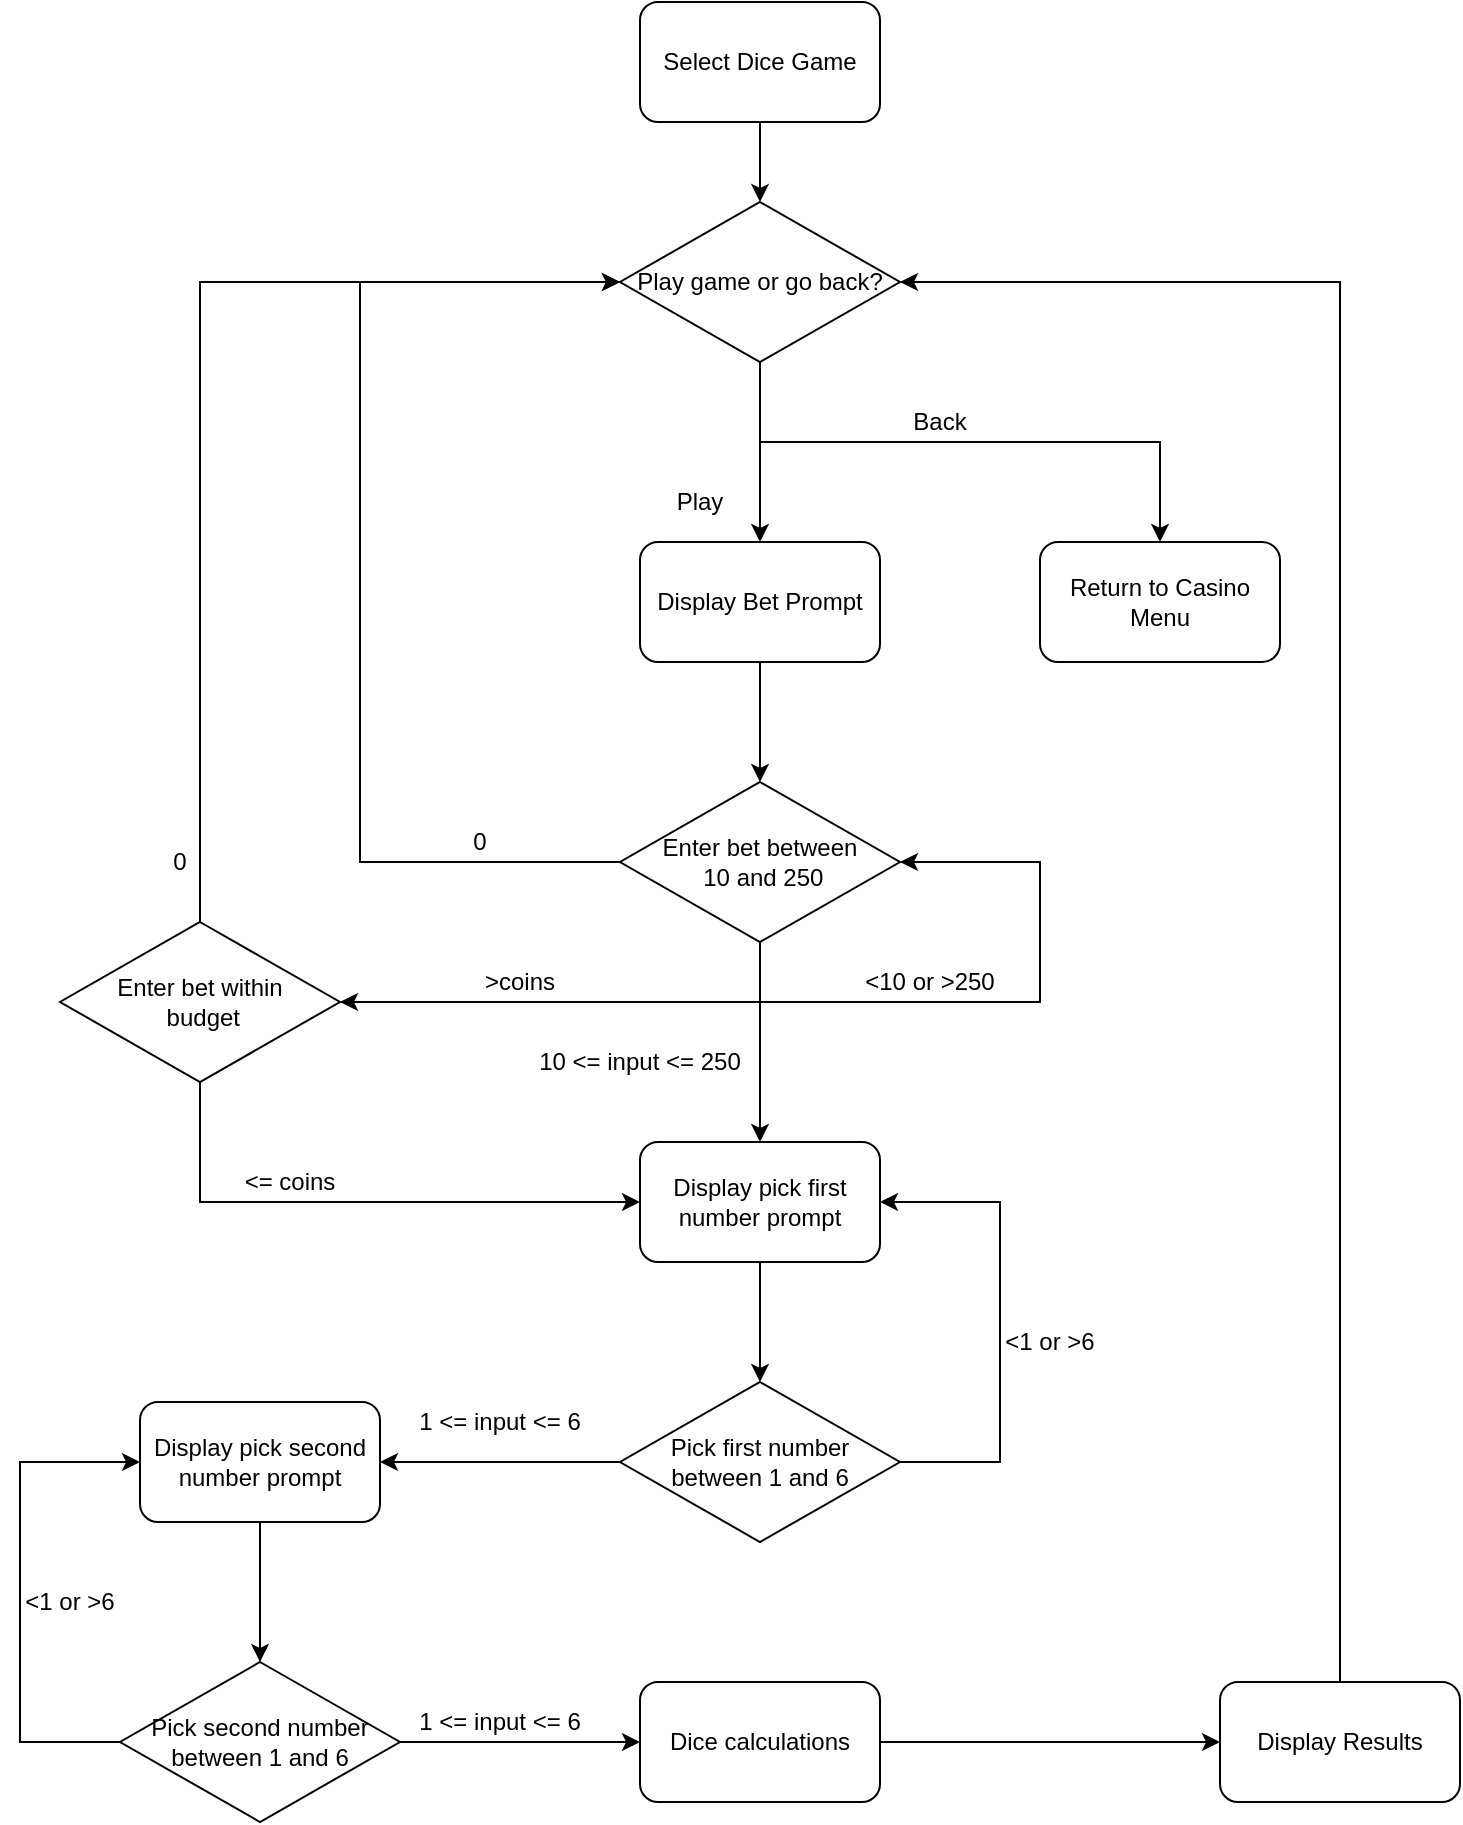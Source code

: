 <mxfile version="13.9.9" type="device"><diagram id="Cy3fT9kp95QcJfES7R8K" name="Page-1"><mxGraphModel dx="1422" dy="822" grid="1" gridSize="10" guides="1" tooltips="1" connect="1" arrows="1" fold="1" page="1" pageScale="1" pageWidth="850" pageHeight="1100" math="0" shadow="0"><root><mxCell id="0"/><mxCell id="1" parent="0"/><mxCell id="xI5jjMZP2mX-LGI3Pvpe-1" value="Play game or go back?" style="rhombus;whiteSpace=wrap;html=1;" vertex="1" parent="1"><mxGeometry x="350" y="260" width="140" height="80" as="geometry"/></mxCell><mxCell id="xI5jjMZP2mX-LGI3Pvpe-2" value="Select Dice Game" style="rounded=1;whiteSpace=wrap;html=1;" vertex="1" parent="1"><mxGeometry x="360" y="160" width="120" height="60" as="geometry"/></mxCell><mxCell id="xI5jjMZP2mX-LGI3Pvpe-5" style="edgeStyle=orthogonalEdgeStyle;rounded=0;orthogonalLoop=1;jettySize=auto;html=1;exitX=0.5;exitY=1;exitDx=0;exitDy=0;" edge="1" parent="1" source="xI5jjMZP2mX-LGI3Pvpe-1" target="xI5jjMZP2mX-LGI3Pvpe-1"><mxGeometry relative="1" as="geometry"/></mxCell><mxCell id="xI5jjMZP2mX-LGI3Pvpe-7" value="Return to Casino Menu" style="rounded=1;whiteSpace=wrap;html=1;" vertex="1" parent="1"><mxGeometry x="560" y="430" width="120" height="60" as="geometry"/></mxCell><mxCell id="xI5jjMZP2mX-LGI3Pvpe-9" value="" style="endArrow=classic;html=1;exitX=0.5;exitY=1;exitDx=0;exitDy=0;entryX=0.5;entryY=0;entryDx=0;entryDy=0;" edge="1" parent="1" source="xI5jjMZP2mX-LGI3Pvpe-2" target="xI5jjMZP2mX-LGI3Pvpe-1"><mxGeometry width="50" height="50" relative="1" as="geometry"><mxPoint x="490" y="440" as="sourcePoint"/><mxPoint x="540" y="390" as="targetPoint"/></mxGeometry></mxCell><mxCell id="xI5jjMZP2mX-LGI3Pvpe-10" value="" style="endArrow=classic;html=1;exitX=0.5;exitY=1;exitDx=0;exitDy=0;entryX=0.5;entryY=0;entryDx=0;entryDy=0;rounded=0;" edge="1" parent="1" source="xI5jjMZP2mX-LGI3Pvpe-1" target="xI5jjMZP2mX-LGI3Pvpe-7"><mxGeometry width="50" height="50" relative="1" as="geometry"><mxPoint x="500" y="480" as="sourcePoint"/><mxPoint x="550" y="430" as="targetPoint"/><Array as="points"><mxPoint x="420" y="380"/><mxPoint x="620" y="380"/></Array></mxGeometry></mxCell><mxCell id="xI5jjMZP2mX-LGI3Pvpe-11" value="Back" style="text;html=1;strokeColor=none;fillColor=none;align=center;verticalAlign=middle;whiteSpace=wrap;rounded=0;" vertex="1" parent="1"><mxGeometry x="490" y="360" width="40" height="20" as="geometry"/></mxCell><mxCell id="xI5jjMZP2mX-LGI3Pvpe-12" value="" style="endArrow=classic;html=1;exitX=0.5;exitY=1;exitDx=0;exitDy=0;" edge="1" parent="1" source="xI5jjMZP2mX-LGI3Pvpe-1" target="xI5jjMZP2mX-LGI3Pvpe-13"><mxGeometry width="50" height="50" relative="1" as="geometry"><mxPoint x="310" y="590" as="sourcePoint"/><mxPoint x="420" y="510" as="targetPoint"/></mxGeometry></mxCell><mxCell id="xI5jjMZP2mX-LGI3Pvpe-13" value="Display Bet Prompt" style="rounded=1;whiteSpace=wrap;html=1;" vertex="1" parent="1"><mxGeometry x="360" y="430" width="120" height="60" as="geometry"/></mxCell><mxCell id="xI5jjMZP2mX-LGI3Pvpe-14" value="Play" style="text;html=1;strokeColor=none;fillColor=none;align=center;verticalAlign=middle;whiteSpace=wrap;rounded=0;" vertex="1" parent="1"><mxGeometry x="370" y="400" width="40" height="20" as="geometry"/></mxCell><mxCell id="xI5jjMZP2mX-LGI3Pvpe-15" value="Enter bet between&lt;br&gt;&amp;nbsp;10 and 250" style="rhombus;whiteSpace=wrap;html=1;" vertex="1" parent="1"><mxGeometry x="350" y="550" width="140" height="80" as="geometry"/></mxCell><mxCell id="xI5jjMZP2mX-LGI3Pvpe-16" value="" style="endArrow=classic;html=1;exitX=0.5;exitY=1;exitDx=0;exitDy=0;entryX=0.5;entryY=0;entryDx=0;entryDy=0;" edge="1" parent="1" source="xI5jjMZP2mX-LGI3Pvpe-13" target="xI5jjMZP2mX-LGI3Pvpe-15"><mxGeometry width="50" height="50" relative="1" as="geometry"><mxPoint x="530" y="660" as="sourcePoint"/><mxPoint x="580" y="610" as="targetPoint"/></mxGeometry></mxCell><mxCell id="xI5jjMZP2mX-LGI3Pvpe-17" value="" style="endArrow=classic;html=1;exitX=0;exitY=0.5;exitDx=0;exitDy=0;entryX=0;entryY=0.5;entryDx=0;entryDy=0;rounded=0;" edge="1" parent="1" source="xI5jjMZP2mX-LGI3Pvpe-15" target="xI5jjMZP2mX-LGI3Pvpe-1"><mxGeometry width="50" height="50" relative="1" as="geometry"><mxPoint x="460" y="720" as="sourcePoint"/><mxPoint x="300" y="680" as="targetPoint"/><Array as="points"><mxPoint x="220" y="590"/><mxPoint x="220" y="300"/></Array></mxGeometry></mxCell><mxCell id="xI5jjMZP2mX-LGI3Pvpe-18" value="0" style="text;html=1;strokeColor=none;fillColor=none;align=center;verticalAlign=middle;whiteSpace=wrap;rounded=0;" vertex="1" parent="1"><mxGeometry x="260" y="570" width="40" height="20" as="geometry"/></mxCell><mxCell id="xI5jjMZP2mX-LGI3Pvpe-20" value="" style="endArrow=classic;html=1;exitX=0.5;exitY=1;exitDx=0;exitDy=0;" edge="1" parent="1" source="xI5jjMZP2mX-LGI3Pvpe-15" target="xI5jjMZP2mX-LGI3Pvpe-23"><mxGeometry width="50" height="50" relative="1" as="geometry"><mxPoint x="440" y="720" as="sourcePoint"/><mxPoint x="420" y="730" as="targetPoint"/></mxGeometry></mxCell><mxCell id="xI5jjMZP2mX-LGI3Pvpe-21" value="Display pick second number prompt" style="rounded=1;whiteSpace=wrap;html=1;" vertex="1" parent="1"><mxGeometry x="110" y="860" width="120" height="60" as="geometry"/></mxCell><mxCell id="xI5jjMZP2mX-LGI3Pvpe-23" value="Display pick first number prompt" style="rounded=1;whiteSpace=wrap;html=1;" vertex="1" parent="1"><mxGeometry x="360" y="730" width="120" height="60" as="geometry"/></mxCell><mxCell id="xI5jjMZP2mX-LGI3Pvpe-24" value="" style="endArrow=classic;html=1;exitX=0.5;exitY=1;exitDx=0;exitDy=0;entryX=1;entryY=0.5;entryDx=0;entryDy=0;rounded=0;" edge="1" parent="1" source="xI5jjMZP2mX-LGI3Pvpe-15" target="xI5jjMZP2mX-LGI3Pvpe-15"><mxGeometry width="50" height="50" relative="1" as="geometry"><mxPoint x="420" y="640" as="sourcePoint"/><mxPoint x="550" y="640" as="targetPoint"/><Array as="points"><mxPoint x="420" y="660"/><mxPoint x="560" y="660"/><mxPoint x="560" y="590"/></Array></mxGeometry></mxCell><mxCell id="xI5jjMZP2mX-LGI3Pvpe-25" value="&amp;lt;10 or &amp;gt;250" style="text;html=1;strokeColor=none;fillColor=none;align=center;verticalAlign=middle;whiteSpace=wrap;rounded=0;" vertex="1" parent="1"><mxGeometry x="470" y="640" width="70" height="20" as="geometry"/></mxCell><mxCell id="xI5jjMZP2mX-LGI3Pvpe-26" value="10 &amp;lt;= input &amp;lt;= 250" style="text;html=1;strokeColor=none;fillColor=none;align=center;verticalAlign=middle;whiteSpace=wrap;rounded=0;" vertex="1" parent="1"><mxGeometry x="300" y="680" width="120" height="20" as="geometry"/></mxCell><mxCell id="xI5jjMZP2mX-LGI3Pvpe-27" value="Pick first number between 1 and 6" style="rhombus;whiteSpace=wrap;html=1;" vertex="1" parent="1"><mxGeometry x="350" y="850" width="140" height="80" as="geometry"/></mxCell><mxCell id="xI5jjMZP2mX-LGI3Pvpe-28" value="" style="endArrow=classic;html=1;exitX=0.5;exitY=1;exitDx=0;exitDy=0;" edge="1" parent="1" source="xI5jjMZP2mX-LGI3Pvpe-23" target="xI5jjMZP2mX-LGI3Pvpe-27"><mxGeometry width="50" height="50" relative="1" as="geometry"><mxPoint x="510" y="870" as="sourcePoint"/><mxPoint x="700" y="850" as="targetPoint"/></mxGeometry></mxCell><mxCell id="xI5jjMZP2mX-LGI3Pvpe-29" value="" style="endArrow=classic;html=1;exitX=1;exitY=0.5;exitDx=0;exitDy=0;entryX=1;entryY=0.5;entryDx=0;entryDy=0;rounded=0;" edge="1" parent="1" source="xI5jjMZP2mX-LGI3Pvpe-27" target="xI5jjMZP2mX-LGI3Pvpe-23"><mxGeometry width="50" height="50" relative="1" as="geometry"><mxPoint x="500" y="940" as="sourcePoint"/><mxPoint x="510" y="800" as="targetPoint"/><Array as="points"><mxPoint x="540" y="890"/><mxPoint x="540" y="760"/></Array></mxGeometry></mxCell><mxCell id="xI5jjMZP2mX-LGI3Pvpe-30" value="" style="endArrow=classic;html=1;exitX=0;exitY=0.5;exitDx=0;exitDy=0;" edge="1" parent="1" source="xI5jjMZP2mX-LGI3Pvpe-27" target="xI5jjMZP2mX-LGI3Pvpe-21"><mxGeometry width="50" height="50" relative="1" as="geometry"><mxPoint x="610" y="990" as="sourcePoint"/><mxPoint x="660" y="940" as="targetPoint"/></mxGeometry></mxCell><mxCell id="xI5jjMZP2mX-LGI3Pvpe-31" value="Pick second number between 1 and 6" style="rhombus;whiteSpace=wrap;html=1;" vertex="1" parent="1"><mxGeometry x="100" y="990" width="140" height="80" as="geometry"/></mxCell><mxCell id="xI5jjMZP2mX-LGI3Pvpe-32" value="" style="endArrow=classic;html=1;exitX=0.5;exitY=1;exitDx=0;exitDy=0;entryX=0.5;entryY=0;entryDx=0;entryDy=0;" edge="1" parent="1" source="xI5jjMZP2mX-LGI3Pvpe-21" target="xI5jjMZP2mX-LGI3Pvpe-31"><mxGeometry width="50" height="50" relative="1" as="geometry"><mxPoint x="350" y="1020" as="sourcePoint"/><mxPoint x="400" y="970" as="targetPoint"/></mxGeometry></mxCell><mxCell id="xI5jjMZP2mX-LGI3Pvpe-33" value="" style="endArrow=classic;html=1;exitX=0;exitY=0.5;exitDx=0;exitDy=0;entryX=0;entryY=0.5;entryDx=0;entryDy=0;rounded=0;" edge="1" parent="1" source="xI5jjMZP2mX-LGI3Pvpe-31" target="xI5jjMZP2mX-LGI3Pvpe-21"><mxGeometry width="50" height="50" relative="1" as="geometry"><mxPoint x="370" y="1070" as="sourcePoint"/><mxPoint x="420" y="1020" as="targetPoint"/><Array as="points"><mxPoint x="50" y="1030"/><mxPoint x="50" y="890"/></Array></mxGeometry></mxCell><mxCell id="xI5jjMZP2mX-LGI3Pvpe-34" value="" style="endArrow=classic;html=1;exitX=1;exitY=0.5;exitDx=0;exitDy=0;entryX=0;entryY=0.5;entryDx=0;entryDy=0;" edge="1" parent="1" source="xI5jjMZP2mX-LGI3Pvpe-31" target="xI5jjMZP2mX-LGI3Pvpe-35"><mxGeometry width="50" height="50" relative="1" as="geometry"><mxPoint x="410" y="1040" as="sourcePoint"/><mxPoint x="390" y="1030" as="targetPoint"/></mxGeometry></mxCell><mxCell id="xI5jjMZP2mX-LGI3Pvpe-35" value="Dice calculations" style="rounded=1;whiteSpace=wrap;html=1;" vertex="1" parent="1"><mxGeometry x="360" y="1000" width="120" height="60" as="geometry"/></mxCell><mxCell id="xI5jjMZP2mX-LGI3Pvpe-36" value="" style="endArrow=classic;html=1;exitX=1;exitY=0.5;exitDx=0;exitDy=0;entryX=0;entryY=0.5;entryDx=0;entryDy=0;" edge="1" parent="1" source="xI5jjMZP2mX-LGI3Pvpe-35" target="xI5jjMZP2mX-LGI3Pvpe-37"><mxGeometry width="50" height="50" relative="1" as="geometry"><mxPoint x="540" y="1110" as="sourcePoint"/><mxPoint x="580" y="1030" as="targetPoint"/></mxGeometry></mxCell><mxCell id="xI5jjMZP2mX-LGI3Pvpe-37" value="Display Results" style="rounded=1;whiteSpace=wrap;html=1;" vertex="1" parent="1"><mxGeometry x="650" y="1000" width="120" height="60" as="geometry"/></mxCell><mxCell id="xI5jjMZP2mX-LGI3Pvpe-38" value="" style="endArrow=classic;html=1;entryX=1;entryY=0.5;entryDx=0;entryDy=0;rounded=0;" edge="1" parent="1" source="xI5jjMZP2mX-LGI3Pvpe-37" target="xI5jjMZP2mX-LGI3Pvpe-1"><mxGeometry width="50" height="50" relative="1" as="geometry"><mxPoint x="710" y="960" as="sourcePoint"/><mxPoint x="753" y="350" as="targetPoint"/><Array as="points"><mxPoint x="710" y="300"/></Array></mxGeometry></mxCell><mxCell id="xI5jjMZP2mX-LGI3Pvpe-39" value="&amp;lt;1 or &amp;gt;6" style="text;html=1;strokeColor=none;fillColor=none;align=center;verticalAlign=middle;whiteSpace=wrap;rounded=0;" vertex="1" parent="1"><mxGeometry x="530" y="820" width="70" height="20" as="geometry"/></mxCell><mxCell id="xI5jjMZP2mX-LGI3Pvpe-40" value="1 &amp;lt;= input &amp;lt;= 6" style="text;html=1;strokeColor=none;fillColor=none;align=center;verticalAlign=middle;whiteSpace=wrap;rounded=0;" vertex="1" parent="1"><mxGeometry x="230" y="860" width="120" height="20" as="geometry"/></mxCell><mxCell id="xI5jjMZP2mX-LGI3Pvpe-43" value="&amp;lt;1 or &amp;gt;6" style="text;html=1;strokeColor=none;fillColor=none;align=center;verticalAlign=middle;whiteSpace=wrap;rounded=0;" vertex="1" parent="1"><mxGeometry x="40" y="950" width="70" height="20" as="geometry"/></mxCell><mxCell id="xI5jjMZP2mX-LGI3Pvpe-45" value="1 &amp;lt;= input &amp;lt;= 6" style="text;html=1;strokeColor=none;fillColor=none;align=center;verticalAlign=middle;whiteSpace=wrap;rounded=0;" vertex="1" parent="1"><mxGeometry x="230" y="1010" width="120" height="20" as="geometry"/></mxCell><mxCell id="xI5jjMZP2mX-LGI3Pvpe-46" value="Enter bet within&lt;br&gt;&amp;nbsp;budget" style="rhombus;whiteSpace=wrap;html=1;" vertex="1" parent="1"><mxGeometry x="70" y="620" width="140" height="80" as="geometry"/></mxCell><mxCell id="xI5jjMZP2mX-LGI3Pvpe-47" value="" style="endArrow=classic;html=1;exitX=0.5;exitY=1;exitDx=0;exitDy=0;entryX=1;entryY=0.5;entryDx=0;entryDy=0;rounded=0;" edge="1" parent="1" source="xI5jjMZP2mX-LGI3Pvpe-15" target="xI5jjMZP2mX-LGI3Pvpe-46"><mxGeometry width="50" height="50" relative="1" as="geometry"><mxPoint x="110" y="730" as="sourcePoint"/><mxPoint x="160" y="680" as="targetPoint"/><Array as="points"><mxPoint x="420" y="660"/></Array></mxGeometry></mxCell><mxCell id="xI5jjMZP2mX-LGI3Pvpe-48" value="&amp;gt;coins" style="text;html=1;strokeColor=none;fillColor=none;align=center;verticalAlign=middle;whiteSpace=wrap;rounded=0;" vertex="1" parent="1"><mxGeometry x="270" y="640" width="60" height="20" as="geometry"/></mxCell><mxCell id="xI5jjMZP2mX-LGI3Pvpe-49" value="" style="endArrow=classic;html=1;entryX=0;entryY=0.5;entryDx=0;entryDy=0;exitX=0.5;exitY=0;exitDx=0;exitDy=0;strokeColor=none;rounded=0;" edge="1" parent="1" source="xI5jjMZP2mX-LGI3Pvpe-46" target="xI5jjMZP2mX-LGI3Pvpe-1"><mxGeometry width="50" height="50" relative="1" as="geometry"><mxPoint x="110" y="570" as="sourcePoint"/><mxPoint x="160" y="520" as="targetPoint"/><Array as="points"><mxPoint x="140" y="300"/></Array></mxGeometry></mxCell><mxCell id="xI5jjMZP2mX-LGI3Pvpe-50" value="" style="endArrow=classic;html=1;entryX=0;entryY=0.5;entryDx=0;entryDy=0;rounded=0;exitX=0.5;exitY=0;exitDx=0;exitDy=0;" edge="1" parent="1" source="xI5jjMZP2mX-LGI3Pvpe-46" target="xI5jjMZP2mX-LGI3Pvpe-1"><mxGeometry width="50" height="50" relative="1" as="geometry"><mxPoint x="120" y="360" as="sourcePoint"/><mxPoint x="170" y="310" as="targetPoint"/><Array as="points"><mxPoint x="140" y="300"/></Array></mxGeometry></mxCell><mxCell id="xI5jjMZP2mX-LGI3Pvpe-51" value="0" style="text;html=1;strokeColor=none;fillColor=none;align=center;verticalAlign=middle;whiteSpace=wrap;rounded=0;" vertex="1" parent="1"><mxGeometry x="120" y="580" width="20" height="20" as="geometry"/></mxCell><mxCell id="xI5jjMZP2mX-LGI3Pvpe-53" value="" style="endArrow=classic;html=1;exitX=0.5;exitY=1;exitDx=0;exitDy=0;entryX=0;entryY=0.5;entryDx=0;entryDy=0;rounded=0;" edge="1" parent="1" source="xI5jjMZP2mX-LGI3Pvpe-46" target="xI5jjMZP2mX-LGI3Pvpe-23"><mxGeometry width="50" height="50" relative="1" as="geometry"><mxPoint x="270" y="800" as="sourcePoint"/><mxPoint x="320" y="750" as="targetPoint"/><Array as="points"><mxPoint x="140" y="760"/></Array></mxGeometry></mxCell><mxCell id="xI5jjMZP2mX-LGI3Pvpe-54" value="&amp;lt;= coins" style="text;html=1;strokeColor=none;fillColor=none;align=center;verticalAlign=middle;whiteSpace=wrap;rounded=0;" vertex="1" parent="1"><mxGeometry x="150" y="740" width="70" height="20" as="geometry"/></mxCell></root></mxGraphModel></diagram></mxfile>